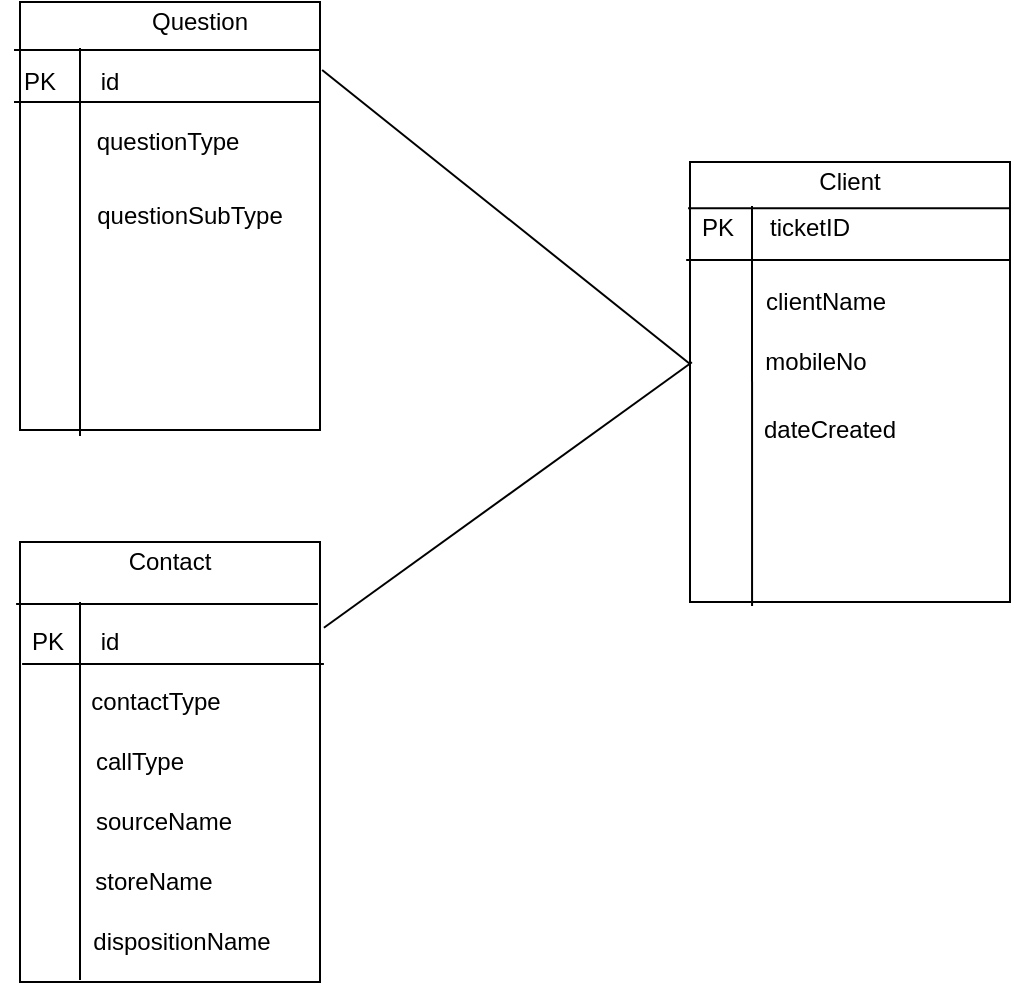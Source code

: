 <mxfile version="11.3.1" type="device" pages="1"><diagram id="RBn4wLEwwcn7MaFQEkZ9" name="Page-1"><mxGraphModel dx="932" dy="551" grid="1" gridSize="10" guides="1" tooltips="1" connect="1" arrows="1" fold="1" page="1" pageScale="1" pageWidth="827" pageHeight="1169" math="0" shadow="0"><root><mxCell id="0"/><mxCell id="1" parent="0"/><mxCell id="OwwiIg55QYJ3OLXnGPcS-1" value="" style="rounded=0;whiteSpace=wrap;html=1;" vertex="1" parent="1"><mxGeometry x="545" y="100" width="160" height="220" as="geometry"/></mxCell><mxCell id="OwwiIg55QYJ3OLXnGPcS-2" value="" style="endArrow=none;html=1;exitX=-0.006;exitY=0.105;exitDx=0;exitDy=0;exitPerimeter=0;entryX=1;entryY=0.105;entryDx=0;entryDy=0;entryPerimeter=0;" edge="1" parent="1" source="OwwiIg55QYJ3OLXnGPcS-1" target="OwwiIg55QYJ3OLXnGPcS-1"><mxGeometry width="50" height="50" relative="1" as="geometry"><mxPoint x="545" y="390" as="sourcePoint"/><mxPoint x="595" y="340" as="targetPoint"/></mxGeometry></mxCell><mxCell id="OwwiIg55QYJ3OLXnGPcS-3" value="" style="endArrow=none;html=1;entryX=0.194;entryY=1;entryDx=0;entryDy=0;entryPerimeter=0;" edge="1" parent="1"><mxGeometry width="50" height="50" relative="1" as="geometry"><mxPoint x="576" y="122" as="sourcePoint"/><mxPoint x="576.04" y="322" as="targetPoint"/></mxGeometry></mxCell><mxCell id="OwwiIg55QYJ3OLXnGPcS-4" value="Client" style="text;html=1;strokeColor=none;fillColor=none;align=center;verticalAlign=middle;whiteSpace=wrap;rounded=0;" vertex="1" parent="1"><mxGeometry x="605" y="100" width="40" height="20" as="geometry"/></mxCell><mxCell id="OwwiIg55QYJ3OLXnGPcS-5" value="" style="endArrow=none;html=1;exitX=-0.012;exitY=0.177;exitDx=0;exitDy=0;exitPerimeter=0;entryX=1;entryY=0.177;entryDx=0;entryDy=0;entryPerimeter=0;" edge="1" parent="1"><mxGeometry width="50" height="50" relative="1" as="geometry"><mxPoint x="543.08" y="148.94" as="sourcePoint"/><mxPoint x="705" y="148.94" as="targetPoint"/></mxGeometry></mxCell><mxCell id="OwwiIg55QYJ3OLXnGPcS-6" value="PK" style="text;html=1;strokeColor=none;fillColor=none;align=center;verticalAlign=middle;whiteSpace=wrap;rounded=0;" vertex="1" parent="1"><mxGeometry x="539" y="123" width="40" height="20" as="geometry"/></mxCell><mxCell id="OwwiIg55QYJ3OLXnGPcS-7" value="ticketID" style="text;html=1;strokeColor=none;fillColor=none;align=center;verticalAlign=middle;whiteSpace=wrap;rounded=0;" vertex="1" parent="1"><mxGeometry x="585" y="123" width="40" height="20" as="geometry"/></mxCell><mxCell id="OwwiIg55QYJ3OLXnGPcS-10" value="clientName" style="text;html=1;strokeColor=none;fillColor=none;align=center;verticalAlign=middle;whiteSpace=wrap;rounded=0;" vertex="1" parent="1"><mxGeometry x="593" y="160" width="40" height="20" as="geometry"/></mxCell><mxCell id="OwwiIg55QYJ3OLXnGPcS-11" value="mobileNo" style="text;html=1;strokeColor=none;fillColor=none;align=center;verticalAlign=middle;whiteSpace=wrap;rounded=0;" vertex="1" parent="1"><mxGeometry x="588" y="190" width="40" height="20" as="geometry"/></mxCell><mxCell id="OwwiIg55QYJ3OLXnGPcS-12" value="dateCreated" style="text;html=1;strokeColor=none;fillColor=none;align=center;verticalAlign=middle;whiteSpace=wrap;rounded=0;" vertex="1" parent="1"><mxGeometry x="595" y="224" width="40" height="20" as="geometry"/></mxCell><mxCell id="OwwiIg55QYJ3OLXnGPcS-33" value="" style="rounded=0;whiteSpace=wrap;html=1;" vertex="1" parent="1"><mxGeometry x="210" y="20" width="150" height="214" as="geometry"/></mxCell><mxCell id="OwwiIg55QYJ3OLXnGPcS-34" value="" style="rounded=0;whiteSpace=wrap;html=1;" vertex="1" parent="1"><mxGeometry x="210" y="290" width="150" height="220" as="geometry"/></mxCell><mxCell id="OwwiIg55QYJ3OLXnGPcS-35" value="" style="endArrow=none;html=1;exitX=-0.013;exitY=0.095;exitDx=0;exitDy=0;exitPerimeter=0;entryX=0.993;entryY=0.095;entryDx=0;entryDy=0;entryPerimeter=0;" edge="1" parent="1"><mxGeometry width="50" height="50" relative="1" as="geometry"><mxPoint x="208.05" y="320.95" as="sourcePoint"/><mxPoint x="358.95" y="320.95" as="targetPoint"/></mxGeometry></mxCell><mxCell id="OwwiIg55QYJ3OLXnGPcS-37" value="" style="endArrow=none;html=1;exitX=-0.013;exitY=0.095;exitDx=0;exitDy=0;exitPerimeter=0;entryX=0.993;entryY=0.095;entryDx=0;entryDy=0;entryPerimeter=0;" edge="1" parent="1"><mxGeometry width="50" height="50" relative="1" as="geometry"><mxPoint x="211.05" y="350.95" as="sourcePoint"/><mxPoint x="361.95" y="350.95" as="targetPoint"/></mxGeometry></mxCell><mxCell id="OwwiIg55QYJ3OLXnGPcS-39" value="" style="endArrow=none;html=1;" edge="1" parent="1"><mxGeometry width="50" height="50" relative="1" as="geometry"><mxPoint x="207" y="44" as="sourcePoint"/><mxPoint x="360" y="44" as="targetPoint"/></mxGeometry></mxCell><mxCell id="OwwiIg55QYJ3OLXnGPcS-40" value="" style="endArrow=none;html=1;" edge="1" parent="1"><mxGeometry width="50" height="50" relative="1" as="geometry"><mxPoint x="207" y="70" as="sourcePoint"/><mxPoint x="360" y="70" as="targetPoint"/></mxGeometry></mxCell><mxCell id="OwwiIg55QYJ3OLXnGPcS-41" value="" style="endArrow=none;html=1;" edge="1" parent="1"><mxGeometry width="50" height="50" relative="1" as="geometry"><mxPoint x="240" y="509" as="sourcePoint"/><mxPoint x="240" y="320" as="targetPoint"/></mxGeometry></mxCell><mxCell id="OwwiIg55QYJ3OLXnGPcS-42" value="" style="endArrow=none;html=1;" edge="1" parent="1"><mxGeometry width="50" height="50" relative="1" as="geometry"><mxPoint x="240" y="237" as="sourcePoint"/><mxPoint x="240" y="43" as="targetPoint"/></mxGeometry></mxCell><mxCell id="OwwiIg55QYJ3OLXnGPcS-43" value="Question" style="text;html=1;strokeColor=none;fillColor=none;align=center;verticalAlign=middle;whiteSpace=wrap;rounded=0;" vertex="1" parent="1"><mxGeometry x="280" y="20" width="40" height="20" as="geometry"/></mxCell><mxCell id="OwwiIg55QYJ3OLXnGPcS-46" value="PK" style="text;html=1;strokeColor=none;fillColor=none;align=center;verticalAlign=middle;whiteSpace=wrap;rounded=0;" vertex="1" parent="1"><mxGeometry x="200" y="50" width="40" height="20" as="geometry"/></mxCell><mxCell id="OwwiIg55QYJ3OLXnGPcS-52" value="Contact" style="text;html=1;strokeColor=none;fillColor=none;align=center;verticalAlign=middle;whiteSpace=wrap;rounded=0;" vertex="1" parent="1"><mxGeometry x="265" y="290" width="40" height="20" as="geometry"/></mxCell><mxCell id="OwwiIg55QYJ3OLXnGPcS-53" value="PK" style="text;html=1;strokeColor=none;fillColor=none;align=center;verticalAlign=middle;whiteSpace=wrap;rounded=0;" vertex="1" parent="1"><mxGeometry x="204" y="330" width="40" height="20" as="geometry"/></mxCell><mxCell id="OwwiIg55QYJ3OLXnGPcS-56" value="id" style="text;html=1;strokeColor=none;fillColor=none;align=center;verticalAlign=middle;whiteSpace=wrap;rounded=0;" vertex="1" parent="1"><mxGeometry x="235" y="50" width="40" height="20" as="geometry"/></mxCell><mxCell id="OwwiIg55QYJ3OLXnGPcS-57" value="id" style="text;html=1;strokeColor=none;fillColor=none;align=center;verticalAlign=middle;whiteSpace=wrap;rounded=0;" vertex="1" parent="1"><mxGeometry x="235" y="330" width="40" height="20" as="geometry"/></mxCell><mxCell id="OwwiIg55QYJ3OLXnGPcS-58" value="questionType" style="text;html=1;strokeColor=none;fillColor=none;align=center;verticalAlign=middle;whiteSpace=wrap;rounded=0;" vertex="1" parent="1"><mxGeometry x="264" y="80" width="40" height="20" as="geometry"/></mxCell><mxCell id="OwwiIg55QYJ3OLXnGPcS-59" value="questionSubType" style="text;html=1;strokeColor=none;fillColor=none;align=center;verticalAlign=middle;whiteSpace=wrap;rounded=0;" vertex="1" parent="1"><mxGeometry x="275" y="117" width="40" height="20" as="geometry"/></mxCell><mxCell id="OwwiIg55QYJ3OLXnGPcS-60" value="contactType" style="text;html=1;strokeColor=none;fillColor=none;align=center;verticalAlign=middle;whiteSpace=wrap;rounded=0;" vertex="1" parent="1"><mxGeometry x="258" y="360" width="40" height="20" as="geometry"/></mxCell><mxCell id="OwwiIg55QYJ3OLXnGPcS-61" value="callType" style="text;html=1;strokeColor=none;fillColor=none;align=center;verticalAlign=middle;whiteSpace=wrap;rounded=0;" vertex="1" parent="1"><mxGeometry x="250" y="390" width="40" height="20" as="geometry"/></mxCell><mxCell id="OwwiIg55QYJ3OLXnGPcS-62" value="sourceName" style="text;html=1;strokeColor=none;fillColor=none;align=center;verticalAlign=middle;whiteSpace=wrap;rounded=0;" vertex="1" parent="1"><mxGeometry x="262" y="420" width="40" height="20" as="geometry"/></mxCell><mxCell id="OwwiIg55QYJ3OLXnGPcS-63" value="storeName" style="text;html=1;strokeColor=none;fillColor=none;align=center;verticalAlign=middle;whiteSpace=wrap;rounded=0;" vertex="1" parent="1"><mxGeometry x="257" y="450" width="40" height="20" as="geometry"/></mxCell><mxCell id="OwwiIg55QYJ3OLXnGPcS-68" value="dispositionName" style="text;html=1;strokeColor=none;fillColor=none;align=center;verticalAlign=middle;whiteSpace=wrap;rounded=0;" vertex="1" parent="1"><mxGeometry x="271" y="480" width="40" height="20" as="geometry"/></mxCell><mxCell id="OwwiIg55QYJ3OLXnGPcS-69" value="" style="endArrow=none;html=1;exitX=1.007;exitY=0.159;exitDx=0;exitDy=0;exitPerimeter=0;entryX=0;entryY=0.459;entryDx=0;entryDy=0;entryPerimeter=0;" edge="1" parent="1" source="OwwiIg55QYJ3OLXnGPcS-33" target="OwwiIg55QYJ3OLXnGPcS-1"><mxGeometry width="50" height="50" relative="1" as="geometry"><mxPoint x="490" y="180" as="sourcePoint"/><mxPoint x="540" y="200" as="targetPoint"/></mxGeometry></mxCell><mxCell id="OwwiIg55QYJ3OLXnGPcS-70" value="" style="endArrow=none;html=1;entryX=1.013;entryY=0.195;entryDx=0;entryDy=0;entryPerimeter=0;exitX=0.006;exitY=0.455;exitDx=0;exitDy=0;exitPerimeter=0;" edge="1" parent="1" source="OwwiIg55QYJ3OLXnGPcS-1" target="OwwiIg55QYJ3OLXnGPcS-34"><mxGeometry width="50" height="50" relative="1" as="geometry"><mxPoint x="200" y="580" as="sourcePoint"/><mxPoint x="250" y="530" as="targetPoint"/></mxGeometry></mxCell></root></mxGraphModel></diagram></mxfile>